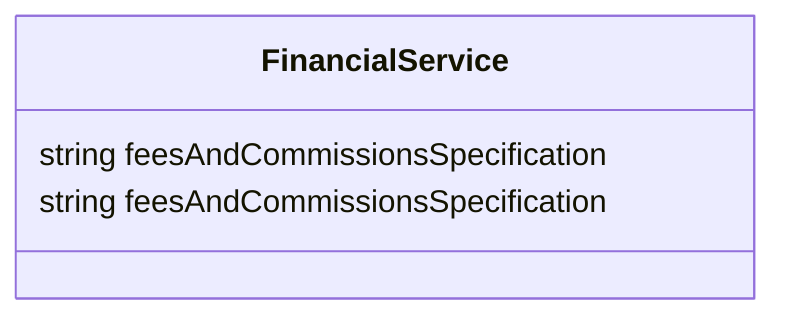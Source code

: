 classDiagram


class FinancialService {

  string feesAndCommissionsSpecification
  string feesAndCommissionsSpecification

 }